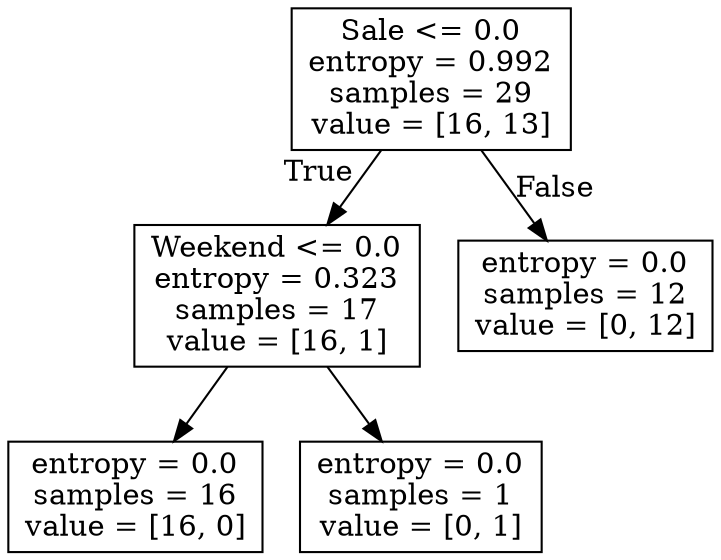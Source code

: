 digraph Tree {
node [shape=box] ;
0 [label="Sale <= 0.0\nentropy = 0.992\nsamples = 29\nvalue = [16, 13]"] ;
1 [label="Weekend <= 0.0\nentropy = 0.323\nsamples = 17\nvalue = [16, 1]"] ;
0 -> 1 [labeldistance=2.5, labelangle=45, headlabel="True"] ;
2 [label="entropy = 0.0\nsamples = 16\nvalue = [16, 0]"] ;
1 -> 2 ;
3 [label="entropy = 0.0\nsamples = 1\nvalue = [0, 1]"] ;
1 -> 3 ;
4 [label="entropy = 0.0\nsamples = 12\nvalue = [0, 12]"] ;
0 -> 4 [labeldistance=2.5, labelangle=-45, headlabel="False"] ;
}